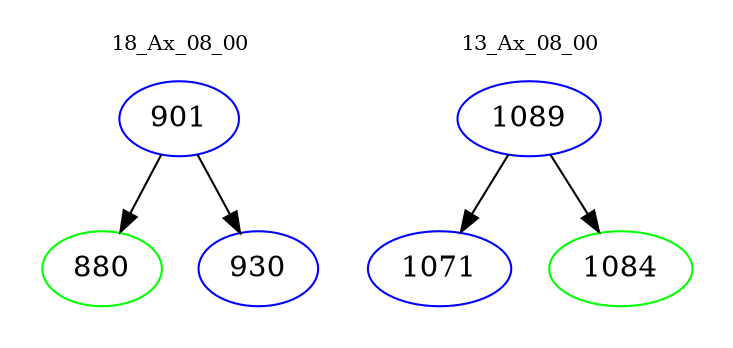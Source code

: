 digraph{
subgraph cluster_0 {
color = white
label = "18_Ax_08_00";
fontsize=10;
T0_901 [label="901", color="blue"]
T0_901 -> T0_880 [color="black"]
T0_880 [label="880", color="green"]
T0_901 -> T0_930 [color="black"]
T0_930 [label="930", color="blue"]
}
subgraph cluster_1 {
color = white
label = "13_Ax_08_00";
fontsize=10;
T1_1089 [label="1089", color="blue"]
T1_1089 -> T1_1071 [color="black"]
T1_1071 [label="1071", color="blue"]
T1_1089 -> T1_1084 [color="black"]
T1_1084 [label="1084", color="green"]
}
}
